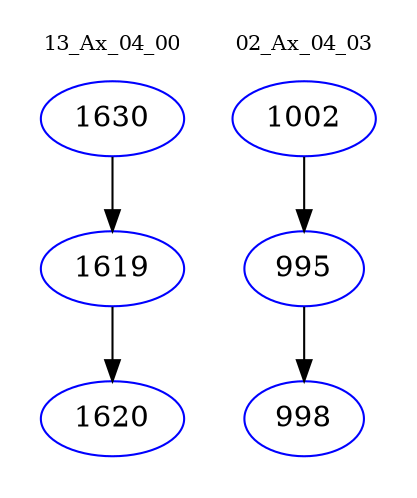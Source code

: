 digraph{
subgraph cluster_0 {
color = white
label = "13_Ax_04_00";
fontsize=10;
T0_1630 [label="1630", color="blue"]
T0_1630 -> T0_1619 [color="black"]
T0_1619 [label="1619", color="blue"]
T0_1619 -> T0_1620 [color="black"]
T0_1620 [label="1620", color="blue"]
}
subgraph cluster_1 {
color = white
label = "02_Ax_04_03";
fontsize=10;
T1_1002 [label="1002", color="blue"]
T1_1002 -> T1_995 [color="black"]
T1_995 [label="995", color="blue"]
T1_995 -> T1_998 [color="black"]
T1_998 [label="998", color="blue"]
}
}
